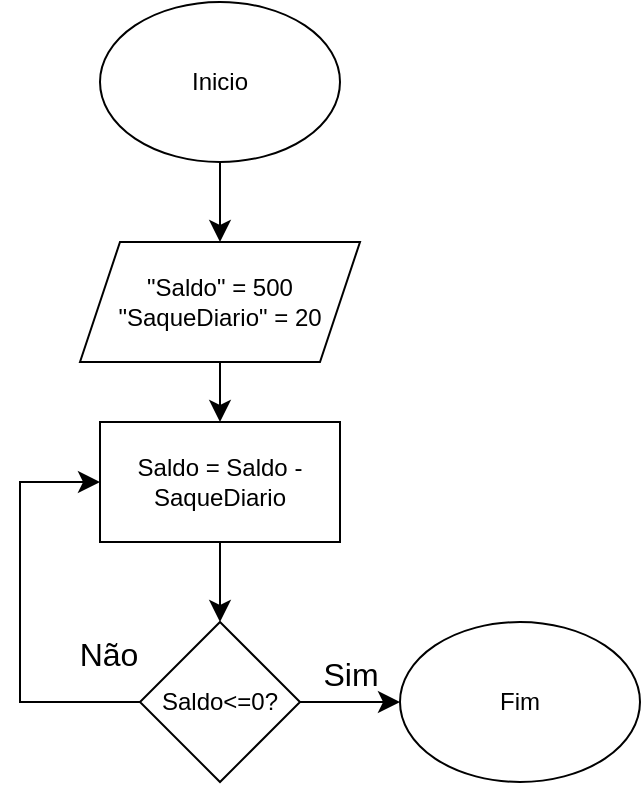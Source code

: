 <mxfile version="26.1.1">
  <diagram name="Página-1" id="NIlyQy7GItakN4wGOn8R">
    <mxGraphModel dx="539" dy="489" grid="1" gridSize="10" guides="1" tooltips="1" connect="1" arrows="1" fold="1" page="0" pageScale="1" pageWidth="827" pageHeight="1169" math="0" shadow="0">
      <root>
        <mxCell id="0" />
        <mxCell id="1" parent="0" />
        <mxCell id="LtWBtY3rAHviaVNRuFDF-3" value="" style="edgeStyle=none;curved=1;rounded=0;orthogonalLoop=1;jettySize=auto;html=1;fontSize=12;startSize=8;endSize=8;" edge="1" parent="1" source="LtWBtY3rAHviaVNRuFDF-1" target="LtWBtY3rAHviaVNRuFDF-2">
          <mxGeometry relative="1" as="geometry" />
        </mxCell>
        <mxCell id="LtWBtY3rAHviaVNRuFDF-1" value="Inicio" style="ellipse;whiteSpace=wrap;html=1;" vertex="1" parent="1">
          <mxGeometry x="120" y="40" width="120" height="80" as="geometry" />
        </mxCell>
        <mxCell id="LtWBtY3rAHviaVNRuFDF-6" value="" style="edgeStyle=none;curved=1;rounded=0;orthogonalLoop=1;jettySize=auto;html=1;fontSize=12;startSize=8;endSize=8;" edge="1" parent="1" source="LtWBtY3rAHviaVNRuFDF-2" target="LtWBtY3rAHviaVNRuFDF-5">
          <mxGeometry relative="1" as="geometry" />
        </mxCell>
        <mxCell id="LtWBtY3rAHviaVNRuFDF-2" value="&quot;Saldo&quot; = 500&lt;div&gt;&quot;SaqueDiario&quot; = 20&lt;/div&gt;" style="shape=parallelogram;perimeter=parallelogramPerimeter;whiteSpace=wrap;html=1;fixedSize=1;" vertex="1" parent="1">
          <mxGeometry x="110" y="160" width="140" height="60" as="geometry" />
        </mxCell>
        <mxCell id="LtWBtY3rAHviaVNRuFDF-8" value="" style="edgeStyle=none;curved=1;rounded=0;orthogonalLoop=1;jettySize=auto;html=1;fontSize=12;startSize=8;endSize=8;" edge="1" parent="1" source="LtWBtY3rAHviaVNRuFDF-5" target="LtWBtY3rAHviaVNRuFDF-7">
          <mxGeometry relative="1" as="geometry" />
        </mxCell>
        <mxCell id="LtWBtY3rAHviaVNRuFDF-5" value="Saldo = Saldo - SaqueDiario" style="rounded=0;whiteSpace=wrap;html=1;" vertex="1" parent="1">
          <mxGeometry x="120" y="250" width="120" height="60" as="geometry" />
        </mxCell>
        <mxCell id="LtWBtY3rAHviaVNRuFDF-10" value="" style="edgeStyle=none;curved=1;rounded=0;orthogonalLoop=1;jettySize=auto;html=1;fontSize=12;startSize=8;endSize=8;" edge="1" parent="1" source="LtWBtY3rAHviaVNRuFDF-7" target="LtWBtY3rAHviaVNRuFDF-9">
          <mxGeometry relative="1" as="geometry" />
        </mxCell>
        <mxCell id="LtWBtY3rAHviaVNRuFDF-13" style="edgeStyle=none;curved=0;rounded=0;orthogonalLoop=1;jettySize=auto;html=1;fontSize=12;startSize=8;endSize=8;entryX=0;entryY=0.5;entryDx=0;entryDy=0;" edge="1" parent="1" source="LtWBtY3rAHviaVNRuFDF-7" target="LtWBtY3rAHviaVNRuFDF-5">
          <mxGeometry relative="1" as="geometry">
            <mxPoint x="10" y="270" as="targetPoint" />
            <Array as="points">
              <mxPoint x="80" y="390" />
              <mxPoint x="80" y="280" />
            </Array>
          </mxGeometry>
        </mxCell>
        <mxCell id="LtWBtY3rAHviaVNRuFDF-7" value="Saldo&amp;lt;=0?" style="rhombus;whiteSpace=wrap;html=1;" vertex="1" parent="1">
          <mxGeometry x="140" y="350" width="80" height="80" as="geometry" />
        </mxCell>
        <mxCell id="LtWBtY3rAHviaVNRuFDF-9" value="Fim" style="ellipse;whiteSpace=wrap;html=1;" vertex="1" parent="1">
          <mxGeometry x="270" y="350" width="120" height="80" as="geometry" />
        </mxCell>
        <mxCell id="LtWBtY3rAHviaVNRuFDF-11" value="Sim" style="text;html=1;align=center;verticalAlign=middle;resizable=0;points=[];autosize=1;strokeColor=none;fillColor=none;fontSize=16;" vertex="1" parent="1">
          <mxGeometry x="220" y="361" width="50" height="30" as="geometry" />
        </mxCell>
        <mxCell id="LtWBtY3rAHviaVNRuFDF-12" value="Não" style="text;html=1;align=center;verticalAlign=middle;resizable=0;points=[];autosize=1;strokeColor=none;fillColor=none;fontSize=16;" vertex="1" parent="1">
          <mxGeometry x="99" y="351" width="50" height="30" as="geometry" />
        </mxCell>
      </root>
    </mxGraphModel>
  </diagram>
</mxfile>
